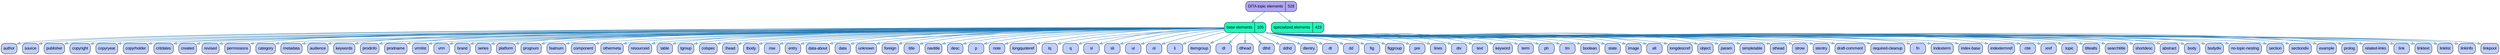 // DITA Topic Stats
strict digraph {
			
  // Other nodes
      
	"elements" [label ="DITA topic elements | 528" fontname="Arial" shape="Mrecord" style="filled"  fillcolor="#AFA7F4"]
         
	"baseTopicElements" [label ="base elements | 105" fontname="Arial" shape="Mrecord" style="filled"  fillcolor="#1AFABC"]
            
	"author" [label ="author" fontname="Arial" shape="Mrecord" style="filled"  fillcolor="#BFCFFF"]
            
	"source" [label ="source" fontname="Arial" shape="Mrecord" style="filled"  fillcolor="#BFCFFF"]
            
	"publisher" [label ="publisher" fontname="Arial" shape="Mrecord" style="filled"  fillcolor="#BFCFFF"]
            
	"copyright" [label ="copyright" fontname="Arial" shape="Mrecord" style="filled"  fillcolor="#BFCFFF"]
            
	"copyryear" [label ="copyryear" fontname="Arial" shape="Mrecord" style="filled"  fillcolor="#BFCFFF"]
            
	"copyrholder" [label ="copyrholder" fontname="Arial" shape="Mrecord" style="filled"  fillcolor="#BFCFFF"]
            
	"critdates" [label ="critdates" fontname="Arial" shape="Mrecord" style="filled"  fillcolor="#BFCFFF"]
            
	"created" [label ="created" fontname="Arial" shape="Mrecord" style="filled"  fillcolor="#BFCFFF"]
            
	"revised" [label ="revised" fontname="Arial" shape="Mrecord" style="filled"  fillcolor="#BFCFFF"]
            
	"permissions" [label ="permissions" fontname="Arial" shape="Mrecord" style="filled"  fillcolor="#BFCFFF"]
            
	"category" [label ="category" fontname="Arial" shape="Mrecord" style="filled"  fillcolor="#BFCFFF"]
            
	"metadata" [label ="metadata" fontname="Arial" shape="Mrecord" style="filled"  fillcolor="#BFCFFF"]
            
	"audience" [label ="audience" fontname="Arial" shape="Mrecord" style="filled"  fillcolor="#BFCFFF"]
            
	"keywords" [label ="keywords" fontname="Arial" shape="Mrecord" style="filled"  fillcolor="#BFCFFF"]
            
	"prodinfo" [label ="prodinfo" fontname="Arial" shape="Mrecord" style="filled"  fillcolor="#BFCFFF"]
            
	"prodname" [label ="prodname" fontname="Arial" shape="Mrecord" style="filled"  fillcolor="#BFCFFF"]
            
	"vrmlist" [label ="vrmlist" fontname="Arial" shape="Mrecord" style="filled"  fillcolor="#BFCFFF"]
            
	"vrm" [label ="vrm" fontname="Arial" shape="Mrecord" style="filled"  fillcolor="#BFCFFF"]
            
	"brand" [label ="brand" fontname="Arial" shape="Mrecord" style="filled"  fillcolor="#BFCFFF"]
            
	"series" [label ="series" fontname="Arial" shape="Mrecord" style="filled"  fillcolor="#BFCFFF"]
            
	"platform" [label ="platform" fontname="Arial" shape="Mrecord" style="filled"  fillcolor="#BFCFFF"]
            
	"prognum" [label ="prognum" fontname="Arial" shape="Mrecord" style="filled"  fillcolor="#BFCFFF"]
            
	"featnum" [label ="featnum" fontname="Arial" shape="Mrecord" style="filled"  fillcolor="#BFCFFF"]
            
	"component" [label ="component" fontname="Arial" shape="Mrecord" style="filled"  fillcolor="#BFCFFF"]
            
	"othermeta" [label ="othermeta" fontname="Arial" shape="Mrecord" style="filled"  fillcolor="#BFCFFF"]
            
	"resourceid" [label ="resourceid" fontname="Arial" shape="Mrecord" style="filled"  fillcolor="#BFCFFF"]
            
	"table" [label ="table" fontname="Arial" shape="Mrecord" style="filled"  fillcolor="#BFCFFF"]
            
	"tgroup" [label ="tgroup" fontname="Arial" shape="Mrecord" style="filled"  fillcolor="#BFCFFF"]
            
	"colspec" [label ="colspec" fontname="Arial" shape="Mrecord" style="filled"  fillcolor="#BFCFFF"]
            
	"thead" [label ="thead" fontname="Arial" shape="Mrecord" style="filled"  fillcolor="#BFCFFF"]
            
	"tbody" [label ="tbody" fontname="Arial" shape="Mrecord" style="filled"  fillcolor="#BFCFFF"]
            
	"row" [label ="row" fontname="Arial" shape="Mrecord" style="filled"  fillcolor="#BFCFFF"]
            
	"entry" [label ="entry" fontname="Arial" shape="Mrecord" style="filled"  fillcolor="#BFCFFF"]
            
	"data-about" [label ="data-about" fontname="Arial" shape="Mrecord" style="filled"  fillcolor="#BFCFFF"]
            
	"data" [label ="data" fontname="Arial" shape="Mrecord" style="filled"  fillcolor="#BFCFFF"]
            
	"unknown" [label ="unknown" fontname="Arial" shape="Mrecord" style="filled"  fillcolor="#BFCFFF"]
            
	"foreign" [label ="foreign" fontname="Arial" shape="Mrecord" style="filled"  fillcolor="#BFCFFF"]
            
	"title" [label ="title" fontname="Arial" shape="Mrecord" style="filled"  fillcolor="#BFCFFF"]
            
	"navtitle" [label ="navtitle" fontname="Arial" shape="Mrecord" style="filled"  fillcolor="#BFCFFF"]
            
	"desc" [label ="desc" fontname="Arial" shape="Mrecord" style="filled"  fillcolor="#BFCFFF"]
            
	"p" [label ="p" fontname="Arial" shape="Mrecord" style="filled"  fillcolor="#BFCFFF"]
            
	"note" [label ="note" fontname="Arial" shape="Mrecord" style="filled"  fillcolor="#BFCFFF"]
            
	"longquoteref" [label ="longquoteref" fontname="Arial" shape="Mrecord" style="filled"  fillcolor="#BFCFFF"]
            
	"lq" [label ="lq" fontname="Arial" shape="Mrecord" style="filled"  fillcolor="#BFCFFF"]
            
	"q" [label ="q" fontname="Arial" shape="Mrecord" style="filled"  fillcolor="#BFCFFF"]
            
	"sl" [label ="sl" fontname="Arial" shape="Mrecord" style="filled"  fillcolor="#BFCFFF"]
            
	"sli" [label ="sli" fontname="Arial" shape="Mrecord" style="filled"  fillcolor="#BFCFFF"]
            
	"ul" [label ="ul" fontname="Arial" shape="Mrecord" style="filled"  fillcolor="#BFCFFF"]
            
	"ol" [label ="ol" fontname="Arial" shape="Mrecord" style="filled"  fillcolor="#BFCFFF"]
            
	"li" [label ="li" fontname="Arial" shape="Mrecord" style="filled"  fillcolor="#BFCFFF"]
            
	"itemgroup" [label ="itemgroup" fontname="Arial" shape="Mrecord" style="filled"  fillcolor="#BFCFFF"]
            
	"dl" [label ="dl" fontname="Arial" shape="Mrecord" style="filled"  fillcolor="#BFCFFF"]
            
	"dlhead" [label ="dlhead" fontname="Arial" shape="Mrecord" style="filled"  fillcolor="#BFCFFF"]
            
	"dthd" [label ="dthd" fontname="Arial" shape="Mrecord" style="filled"  fillcolor="#BFCFFF"]
            
	"ddhd" [label ="ddhd" fontname="Arial" shape="Mrecord" style="filled"  fillcolor="#BFCFFF"]
            
	"dlentry" [label ="dlentry" fontname="Arial" shape="Mrecord" style="filled"  fillcolor="#BFCFFF"]
            
	"dt" [label ="dt" fontname="Arial" shape="Mrecord" style="filled"  fillcolor="#BFCFFF"]
            
	"dd" [label ="dd" fontname="Arial" shape="Mrecord" style="filled"  fillcolor="#BFCFFF"]
            
	"fig" [label ="fig" fontname="Arial" shape="Mrecord" style="filled"  fillcolor="#BFCFFF"]
            
	"figgroup" [label ="figgroup" fontname="Arial" shape="Mrecord" style="filled"  fillcolor="#BFCFFF"]
            
	"pre" [label ="pre" fontname="Arial" shape="Mrecord" style="filled"  fillcolor="#BFCFFF"]
            
	"lines" [label ="lines" fontname="Arial" shape="Mrecord" style="filled"  fillcolor="#BFCFFF"]
            
	"div" [label ="div" fontname="Arial" shape="Mrecord" style="filled"  fillcolor="#BFCFFF"]
            
	"text" [label ="text" fontname="Arial" shape="Mrecord" style="filled"  fillcolor="#BFCFFF"]
            
	"keyword" [label ="keyword" fontname="Arial" shape="Mrecord" style="filled"  fillcolor="#BFCFFF"]
            
	"term" [label ="term" fontname="Arial" shape="Mrecord" style="filled"  fillcolor="#BFCFFF"]
            
	"ph" [label ="ph" fontname="Arial" shape="Mrecord" style="filled"  fillcolor="#BFCFFF"]
            
	"tm" [label ="tm" fontname="Arial" shape="Mrecord" style="filled"  fillcolor="#BFCFFF"]
            
	"boolean" [label ="boolean" fontname="Arial" shape="Mrecord" style="filled"  fillcolor="#BFCFFF"]
            
	"state" [label ="state" fontname="Arial" shape="Mrecord" style="filled"  fillcolor="#BFCFFF"]
            
	"image" [label ="image" fontname="Arial" shape="Mrecord" style="filled"  fillcolor="#BFCFFF"]
            
	"alt" [label ="alt" fontname="Arial" shape="Mrecord" style="filled"  fillcolor="#BFCFFF"]
            
	"longdescref" [label ="longdescref" fontname="Arial" shape="Mrecord" style="filled"  fillcolor="#BFCFFF"]
            
	"object" [label ="object" fontname="Arial" shape="Mrecord" style="filled"  fillcolor="#BFCFFF"]
            
	"param" [label ="param" fontname="Arial" shape="Mrecord" style="filled"  fillcolor="#BFCFFF"]
            
	"simpletable" [label ="simpletable" fontname="Arial" shape="Mrecord" style="filled"  fillcolor="#BFCFFF"]
            
	"sthead" [label ="sthead" fontname="Arial" shape="Mrecord" style="filled"  fillcolor="#BFCFFF"]
            
	"strow" [label ="strow" fontname="Arial" shape="Mrecord" style="filled"  fillcolor="#BFCFFF"]
            
	"stentry" [label ="stentry" fontname="Arial" shape="Mrecord" style="filled"  fillcolor="#BFCFFF"]
            
	"draft-comment" [label ="draft-comment" fontname="Arial" shape="Mrecord" style="filled"  fillcolor="#BFCFFF"]
            
	"required-cleanup" [label ="required-cleanup" fontname="Arial" shape="Mrecord" style="filled"  fillcolor="#BFCFFF"]
            
	"fn" [label ="fn" fontname="Arial" shape="Mrecord" style="filled"  fillcolor="#BFCFFF"]
            
	"indexterm" [label ="indexterm" fontname="Arial" shape="Mrecord" style="filled"  fillcolor="#BFCFFF"]
            
	"index-base" [label ="index-base" fontname="Arial" shape="Mrecord" style="filled"  fillcolor="#BFCFFF"]
            
	"indextermref" [label ="indextermref" fontname="Arial" shape="Mrecord" style="filled"  fillcolor="#BFCFFF"]
            
	"cite" [label ="cite" fontname="Arial" shape="Mrecord" style="filled"  fillcolor="#BFCFFF"]
            
	"xref" [label ="xref" fontname="Arial" shape="Mrecord" style="filled"  fillcolor="#BFCFFF"]
            
	"topic" [label ="topic" fontname="Arial" shape="Mrecord" style="filled"  fillcolor="#BFCFFF"]
            
	"titlealts" [label ="titlealts" fontname="Arial" shape="Mrecord" style="filled"  fillcolor="#BFCFFF"]
            
	"searchtitle" [label ="searchtitle" fontname="Arial" shape="Mrecord" style="filled"  fillcolor="#BFCFFF"]
            
	"shortdesc" [label ="shortdesc" fontname="Arial" shape="Mrecord" style="filled"  fillcolor="#BFCFFF"]
            
	"abstract" [label ="abstract" fontname="Arial" shape="Mrecord" style="filled"  fillcolor="#BFCFFF"]
            
	"body" [label ="body" fontname="Arial" shape="Mrecord" style="filled"  fillcolor="#BFCFFF"]
            
	"bodydiv" [label ="bodydiv" fontname="Arial" shape="Mrecord" style="filled"  fillcolor="#BFCFFF"]
            
	"no-topic-nesting" [label ="no-topic-nesting" fontname="Arial" shape="Mrecord" style="filled"  fillcolor="#BFCFFF"]
            
	"section" [label ="section" fontname="Arial" shape="Mrecord" style="filled"  fillcolor="#BFCFFF"]
            
	"sectiondiv" [label ="sectiondiv" fontname="Arial" shape="Mrecord" style="filled"  fillcolor="#BFCFFF"]
            
	"example" [label ="example" fontname="Arial" shape="Mrecord" style="filled"  fillcolor="#BFCFFF"]
            
	"prolog" [label ="prolog" fontname="Arial" shape="Mrecord" style="filled"  fillcolor="#BFCFFF"]
            
	"related-links" [label ="related-links" fontname="Arial" shape="Mrecord" style="filled"  fillcolor="#BFCFFF"]
            
	"link" [label ="link" fontname="Arial" shape="Mrecord" style="filled"  fillcolor="#BFCFFF"]
            
	"linktext" [label ="linktext" fontname="Arial" shape="Mrecord" style="filled"  fillcolor="#BFCFFF"]
            
	"linklist" [label ="linklist" fontname="Arial" shape="Mrecord" style="filled"  fillcolor="#BFCFFF"]
            
	"linkinfo" [label ="linkinfo" fontname="Arial" shape="Mrecord" style="filled"  fillcolor="#BFCFFF"]
            
	"linkpool" [label ="linkpool" fontname="Arial" shape="Mrecord" style="filled"  fillcolor="#BFCFFF"]
         
         
	"otherElements" [label ="specialized elements | 423" fontname="Arial" shape="Mrecord" style="filled"  fillcolor="#1AFABC"]
      
   
  // Edges
      
         
	"elements" -> "baseTopicElements" [fillcolor="#a6cee3" color="#1f78b4"]
            
	"baseTopicElements" -> "author" [fillcolor="#a6cee3" color="#1f78b4"]
            
	"baseTopicElements" -> "source" [fillcolor="#a6cee3" color="#1f78b4"]
            
	"baseTopicElements" -> "publisher" [fillcolor="#a6cee3" color="#1f78b4"]
            
	"baseTopicElements" -> "copyright" [fillcolor="#a6cee3" color="#1f78b4"]
            
	"baseTopicElements" -> "copyryear" [fillcolor="#a6cee3" color="#1f78b4"]
            
	"baseTopicElements" -> "copyrholder" [fillcolor="#a6cee3" color="#1f78b4"]
            
	"baseTopicElements" -> "critdates" [fillcolor="#a6cee3" color="#1f78b4"]
            
	"baseTopicElements" -> "created" [fillcolor="#a6cee3" color="#1f78b4"]
            
	"baseTopicElements" -> "revised" [fillcolor="#a6cee3" color="#1f78b4"]
            
	"baseTopicElements" -> "permissions" [fillcolor="#a6cee3" color="#1f78b4"]
            
	"baseTopicElements" -> "category" [fillcolor="#a6cee3" color="#1f78b4"]
            
	"baseTopicElements" -> "metadata" [fillcolor="#a6cee3" color="#1f78b4"]
            
	"baseTopicElements" -> "audience" [fillcolor="#a6cee3" color="#1f78b4"]
            
	"baseTopicElements" -> "keywords" [fillcolor="#a6cee3" color="#1f78b4"]
            
	"baseTopicElements" -> "prodinfo" [fillcolor="#a6cee3" color="#1f78b4"]
            
	"baseTopicElements" -> "prodname" [fillcolor="#a6cee3" color="#1f78b4"]
            
	"baseTopicElements" -> "vrmlist" [fillcolor="#a6cee3" color="#1f78b4"]
            
	"baseTopicElements" -> "vrm" [fillcolor="#a6cee3" color="#1f78b4"]
            
	"baseTopicElements" -> "brand" [fillcolor="#a6cee3" color="#1f78b4"]
            
	"baseTopicElements" -> "series" [fillcolor="#a6cee3" color="#1f78b4"]
            
	"baseTopicElements" -> "platform" [fillcolor="#a6cee3" color="#1f78b4"]
            
	"baseTopicElements" -> "prognum" [fillcolor="#a6cee3" color="#1f78b4"]
            
	"baseTopicElements" -> "featnum" [fillcolor="#a6cee3" color="#1f78b4"]
            
	"baseTopicElements" -> "component" [fillcolor="#a6cee3" color="#1f78b4"]
            
	"baseTopicElements" -> "othermeta" [fillcolor="#a6cee3" color="#1f78b4"]
            
	"baseTopicElements" -> "resourceid" [fillcolor="#a6cee3" color="#1f78b4"]
            
	"baseTopicElements" -> "table" [fillcolor="#a6cee3" color="#1f78b4"]
            
	"baseTopicElements" -> "tgroup" [fillcolor="#a6cee3" color="#1f78b4"]
            
	"baseTopicElements" -> "colspec" [fillcolor="#a6cee3" color="#1f78b4"]
            
	"baseTopicElements" -> "thead" [fillcolor="#a6cee3" color="#1f78b4"]
            
	"baseTopicElements" -> "tbody" [fillcolor="#a6cee3" color="#1f78b4"]
            
	"baseTopicElements" -> "row" [fillcolor="#a6cee3" color="#1f78b4"]
            
	"baseTopicElements" -> "entry" [fillcolor="#a6cee3" color="#1f78b4"]
            
	"baseTopicElements" -> "data-about" [fillcolor="#a6cee3" color="#1f78b4"]
            
	"baseTopicElements" -> "data" [fillcolor="#a6cee3" color="#1f78b4"]
            
	"baseTopicElements" -> "unknown" [fillcolor="#a6cee3" color="#1f78b4"]
            
	"baseTopicElements" -> "foreign" [fillcolor="#a6cee3" color="#1f78b4"]
            
	"baseTopicElements" -> "title" [fillcolor="#a6cee3" color="#1f78b4"]
            
	"baseTopicElements" -> "navtitle" [fillcolor="#a6cee3" color="#1f78b4"]
            
	"baseTopicElements" -> "desc" [fillcolor="#a6cee3" color="#1f78b4"]
            
	"baseTopicElements" -> "p" [fillcolor="#a6cee3" color="#1f78b4"]
            
	"baseTopicElements" -> "note" [fillcolor="#a6cee3" color="#1f78b4"]
            
	"baseTopicElements" -> "longquoteref" [fillcolor="#a6cee3" color="#1f78b4"]
            
	"baseTopicElements" -> "lq" [fillcolor="#a6cee3" color="#1f78b4"]
            
	"baseTopicElements" -> "q" [fillcolor="#a6cee3" color="#1f78b4"]
            
	"baseTopicElements" -> "sl" [fillcolor="#a6cee3" color="#1f78b4"]
            
	"baseTopicElements" -> "sli" [fillcolor="#a6cee3" color="#1f78b4"]
            
	"baseTopicElements" -> "ul" [fillcolor="#a6cee3" color="#1f78b4"]
            
	"baseTopicElements" -> "ol" [fillcolor="#a6cee3" color="#1f78b4"]
            
	"baseTopicElements" -> "li" [fillcolor="#a6cee3" color="#1f78b4"]
            
	"baseTopicElements" -> "itemgroup" [fillcolor="#a6cee3" color="#1f78b4"]
            
	"baseTopicElements" -> "dl" [fillcolor="#a6cee3" color="#1f78b4"]
            
	"baseTopicElements" -> "dlhead" [fillcolor="#a6cee3" color="#1f78b4"]
            
	"baseTopicElements" -> "dthd" [fillcolor="#a6cee3" color="#1f78b4"]
            
	"baseTopicElements" -> "ddhd" [fillcolor="#a6cee3" color="#1f78b4"]
            
	"baseTopicElements" -> "dlentry" [fillcolor="#a6cee3" color="#1f78b4"]
            
	"baseTopicElements" -> "dt" [fillcolor="#a6cee3" color="#1f78b4"]
            
	"baseTopicElements" -> "dd" [fillcolor="#a6cee3" color="#1f78b4"]
            
	"baseTopicElements" -> "fig" [fillcolor="#a6cee3" color="#1f78b4"]
            
	"baseTopicElements" -> "figgroup" [fillcolor="#a6cee3" color="#1f78b4"]
            
	"baseTopicElements" -> "pre" [fillcolor="#a6cee3" color="#1f78b4"]
            
	"baseTopicElements" -> "lines" [fillcolor="#a6cee3" color="#1f78b4"]
            
	"baseTopicElements" -> "div" [fillcolor="#a6cee3" color="#1f78b4"]
            
	"baseTopicElements" -> "text" [fillcolor="#a6cee3" color="#1f78b4"]
            
	"baseTopicElements" -> "keyword" [fillcolor="#a6cee3" color="#1f78b4"]
            
	"baseTopicElements" -> "term" [fillcolor="#a6cee3" color="#1f78b4"]
            
	"baseTopicElements" -> "ph" [fillcolor="#a6cee3" color="#1f78b4"]
            
	"baseTopicElements" -> "tm" [fillcolor="#a6cee3" color="#1f78b4"]
            
	"baseTopicElements" -> "boolean" [fillcolor="#a6cee3" color="#1f78b4"]
            
	"baseTopicElements" -> "state" [fillcolor="#a6cee3" color="#1f78b4"]
            
	"baseTopicElements" -> "image" [fillcolor="#a6cee3" color="#1f78b4"]
            
	"baseTopicElements" -> "alt" [fillcolor="#a6cee3" color="#1f78b4"]
            
	"baseTopicElements" -> "longdescref" [fillcolor="#a6cee3" color="#1f78b4"]
            
	"baseTopicElements" -> "object" [fillcolor="#a6cee3" color="#1f78b4"]
            
	"baseTopicElements" -> "param" [fillcolor="#a6cee3" color="#1f78b4"]
            
	"baseTopicElements" -> "simpletable" [fillcolor="#a6cee3" color="#1f78b4"]
            
	"baseTopicElements" -> "sthead" [fillcolor="#a6cee3" color="#1f78b4"]
            
	"baseTopicElements" -> "strow" [fillcolor="#a6cee3" color="#1f78b4"]
            
	"baseTopicElements" -> "stentry" [fillcolor="#a6cee3" color="#1f78b4"]
            
	"baseTopicElements" -> "draft-comment" [fillcolor="#a6cee3" color="#1f78b4"]
            
	"baseTopicElements" -> "required-cleanup" [fillcolor="#a6cee3" color="#1f78b4"]
            
	"baseTopicElements" -> "fn" [fillcolor="#a6cee3" color="#1f78b4"]
            
	"baseTopicElements" -> "indexterm" [fillcolor="#a6cee3" color="#1f78b4"]
            
	"baseTopicElements" -> "index-base" [fillcolor="#a6cee3" color="#1f78b4"]
            
	"baseTopicElements" -> "indextermref" [fillcolor="#a6cee3" color="#1f78b4"]
            
	"baseTopicElements" -> "cite" [fillcolor="#a6cee3" color="#1f78b4"]
            
	"baseTopicElements" -> "xref" [fillcolor="#a6cee3" color="#1f78b4"]
            
	"baseTopicElements" -> "topic" [fillcolor="#a6cee3" color="#1f78b4"]
            
	"baseTopicElements" -> "titlealts" [fillcolor="#a6cee3" color="#1f78b4"]
            
	"baseTopicElements" -> "searchtitle" [fillcolor="#a6cee3" color="#1f78b4"]
            
	"baseTopicElements" -> "shortdesc" [fillcolor="#a6cee3" color="#1f78b4"]
            
	"baseTopicElements" -> "abstract" [fillcolor="#a6cee3" color="#1f78b4"]
            
	"baseTopicElements" -> "body" [fillcolor="#a6cee3" color="#1f78b4"]
            
	"baseTopicElements" -> "bodydiv" [fillcolor="#a6cee3" color="#1f78b4"]
            
	"baseTopicElements" -> "no-topic-nesting" [fillcolor="#a6cee3" color="#1f78b4"]
            
	"baseTopicElements" -> "section" [fillcolor="#a6cee3" color="#1f78b4"]
            
	"baseTopicElements" -> "sectiondiv" [fillcolor="#a6cee3" color="#1f78b4"]
            
	"baseTopicElements" -> "example" [fillcolor="#a6cee3" color="#1f78b4"]
            
	"baseTopicElements" -> "prolog" [fillcolor="#a6cee3" color="#1f78b4"]
            
	"baseTopicElements" -> "related-links" [fillcolor="#a6cee3" color="#1f78b4"]
            
	"baseTopicElements" -> "link" [fillcolor="#a6cee3" color="#1f78b4"]
            
	"baseTopicElements" -> "linktext" [fillcolor="#a6cee3" color="#1f78b4"]
            
	"baseTopicElements" -> "linklist" [fillcolor="#a6cee3" color="#1f78b4"]
            
	"baseTopicElements" -> "linkinfo" [fillcolor="#a6cee3" color="#1f78b4"]
            
	"baseTopicElements" -> "linkpool" [fillcolor="#a6cee3" color="#1f78b4"]
         
         
	"elements" -> "otherElements" [fillcolor="#a6cee3" color="#1f78b4"]
      
   }